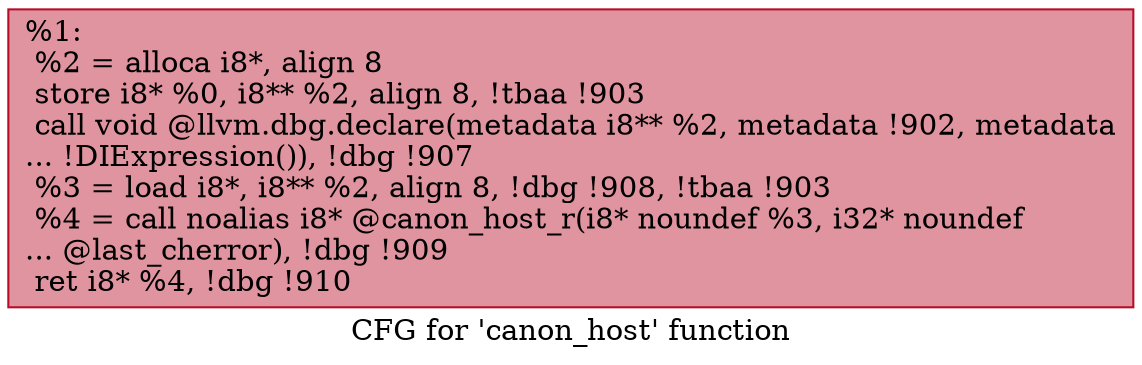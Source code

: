 digraph "CFG for 'canon_host' function" {
	label="CFG for 'canon_host' function";

	Node0x1d4ccc0 [shape=record,color="#b70d28ff", style=filled, fillcolor="#b70d2870",label="{%1:\l  %2 = alloca i8*, align 8\l  store i8* %0, i8** %2, align 8, !tbaa !903\l  call void @llvm.dbg.declare(metadata i8** %2, metadata !902, metadata\l... !DIExpression()), !dbg !907\l  %3 = load i8*, i8** %2, align 8, !dbg !908, !tbaa !903\l  %4 = call noalias i8* @canon_host_r(i8* noundef %3, i32* noundef\l... @last_cherror), !dbg !909\l  ret i8* %4, !dbg !910\l}"];
}
